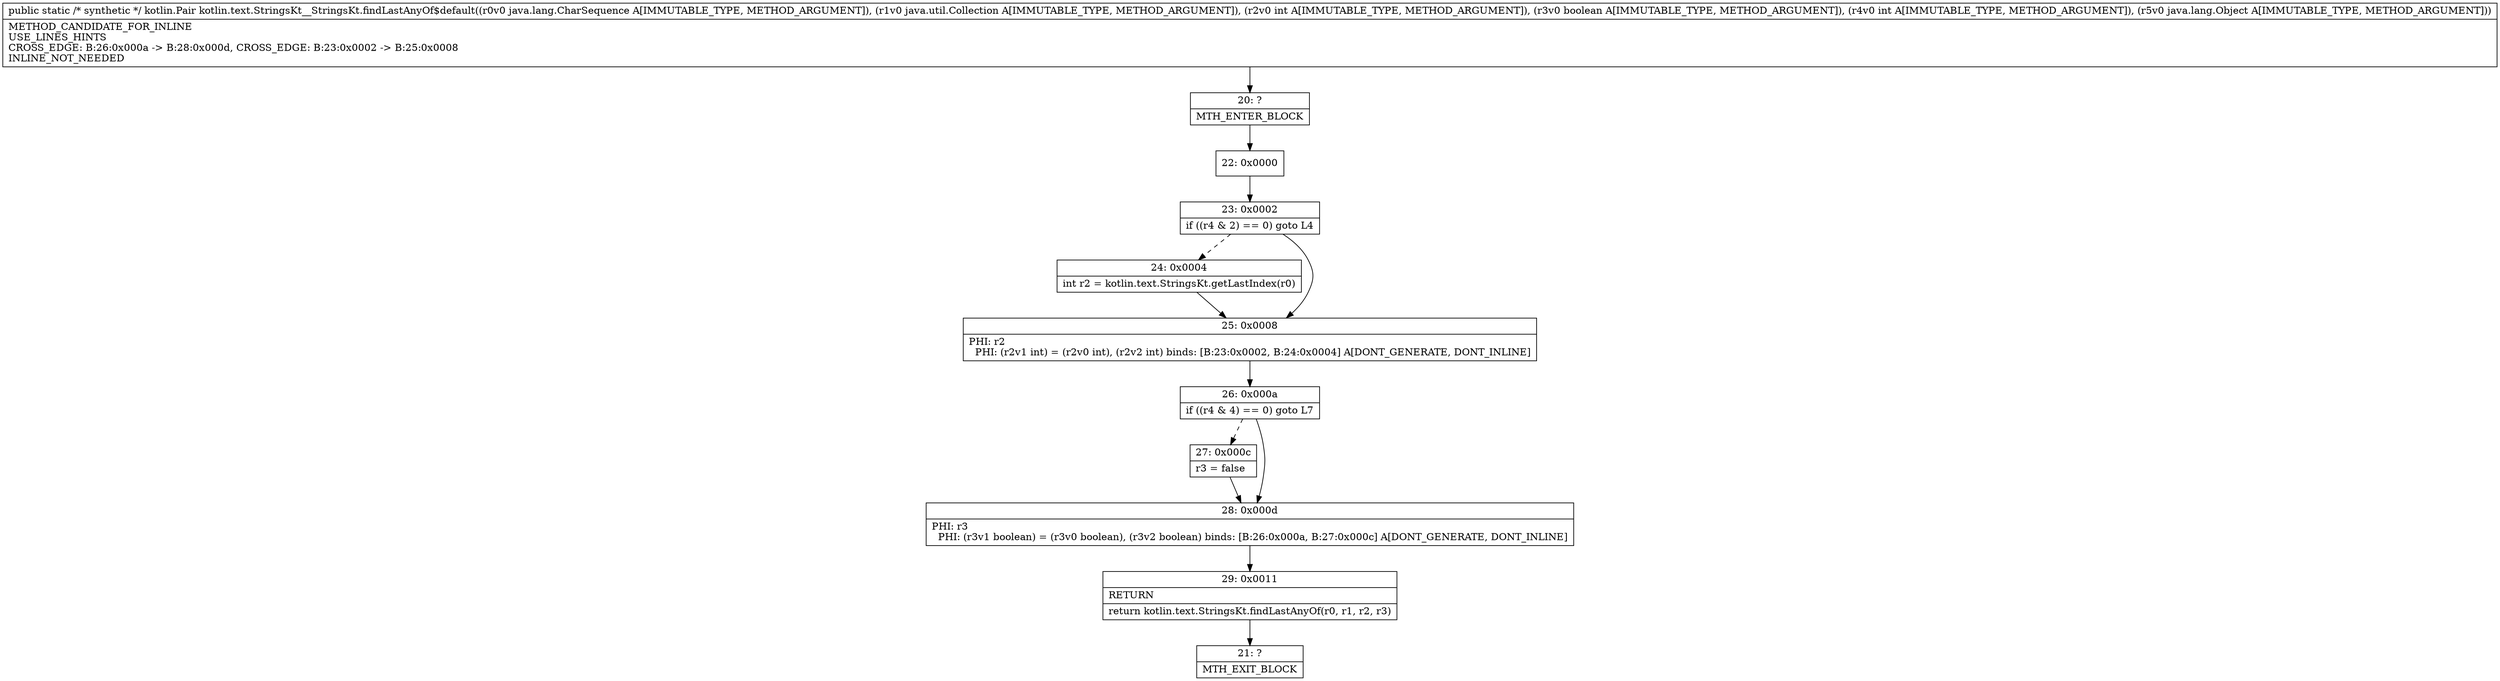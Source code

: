 digraph "CFG forkotlin.text.StringsKt__StringsKt.findLastAnyOf$default(Ljava\/lang\/CharSequence;Ljava\/util\/Collection;IZILjava\/lang\/Object;)Lkotlin\/Pair;" {
Node_20 [shape=record,label="{20\:\ ?|MTH_ENTER_BLOCK\l}"];
Node_22 [shape=record,label="{22\:\ 0x0000}"];
Node_23 [shape=record,label="{23\:\ 0x0002|if ((r4 & 2) == 0) goto L4\l}"];
Node_24 [shape=record,label="{24\:\ 0x0004|int r2 = kotlin.text.StringsKt.getLastIndex(r0)\l}"];
Node_25 [shape=record,label="{25\:\ 0x0008|PHI: r2 \l  PHI: (r2v1 int) = (r2v0 int), (r2v2 int) binds: [B:23:0x0002, B:24:0x0004] A[DONT_GENERATE, DONT_INLINE]\l}"];
Node_26 [shape=record,label="{26\:\ 0x000a|if ((r4 & 4) == 0) goto L7\l}"];
Node_27 [shape=record,label="{27\:\ 0x000c|r3 = false\l}"];
Node_28 [shape=record,label="{28\:\ 0x000d|PHI: r3 \l  PHI: (r3v1 boolean) = (r3v0 boolean), (r3v2 boolean) binds: [B:26:0x000a, B:27:0x000c] A[DONT_GENERATE, DONT_INLINE]\l}"];
Node_29 [shape=record,label="{29\:\ 0x0011|RETURN\l|return kotlin.text.StringsKt.findLastAnyOf(r0, r1, r2, r3)\l}"];
Node_21 [shape=record,label="{21\:\ ?|MTH_EXIT_BLOCK\l}"];
MethodNode[shape=record,label="{public static \/* synthetic *\/ kotlin.Pair kotlin.text.StringsKt__StringsKt.findLastAnyOf$default((r0v0 java.lang.CharSequence A[IMMUTABLE_TYPE, METHOD_ARGUMENT]), (r1v0 java.util.Collection A[IMMUTABLE_TYPE, METHOD_ARGUMENT]), (r2v0 int A[IMMUTABLE_TYPE, METHOD_ARGUMENT]), (r3v0 boolean A[IMMUTABLE_TYPE, METHOD_ARGUMENT]), (r4v0 int A[IMMUTABLE_TYPE, METHOD_ARGUMENT]), (r5v0 java.lang.Object A[IMMUTABLE_TYPE, METHOD_ARGUMENT]))  | METHOD_CANDIDATE_FOR_INLINE\lUSE_LINES_HINTS\lCROSS_EDGE: B:26:0x000a \-\> B:28:0x000d, CROSS_EDGE: B:23:0x0002 \-\> B:25:0x0008\lINLINE_NOT_NEEDED\l}"];
MethodNode -> Node_20;Node_20 -> Node_22;
Node_22 -> Node_23;
Node_23 -> Node_24[style=dashed];
Node_23 -> Node_25;
Node_24 -> Node_25;
Node_25 -> Node_26;
Node_26 -> Node_27[style=dashed];
Node_26 -> Node_28;
Node_27 -> Node_28;
Node_28 -> Node_29;
Node_29 -> Node_21;
}

